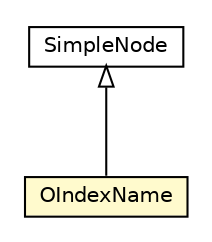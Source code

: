 #!/usr/local/bin/dot
#
# Class diagram 
# Generated by UMLGraph version R5_6-24-gf6e263 (http://www.umlgraph.org/)
#

digraph G {
	edge [fontname="Helvetica",fontsize=10,labelfontname="Helvetica",labelfontsize=10];
	node [fontname="Helvetica",fontsize=10,shape=plaintext];
	nodesep=0.25;
	ranksep=0.5;
	// com.orientechnologies.orient.core.sql.parser.OIndexName
	c4047089 [label=<<table title="com.orientechnologies.orient.core.sql.parser.OIndexName" border="0" cellborder="1" cellspacing="0" cellpadding="2" port="p" bgcolor="lemonChiffon" href="./OIndexName.html">
		<tr><td><table border="0" cellspacing="0" cellpadding="1">
<tr><td align="center" balign="center"> OIndexName </td></tr>
		</table></td></tr>
		</table>>, URL="./OIndexName.html", fontname="Helvetica", fontcolor="black", fontsize=10.0];
	// com.orientechnologies.orient.core.sql.parser.SimpleNode
	c4047225 [label=<<table title="com.orientechnologies.orient.core.sql.parser.SimpleNode" border="0" cellborder="1" cellspacing="0" cellpadding="2" port="p" href="./SimpleNode.html">
		<tr><td><table border="0" cellspacing="0" cellpadding="1">
<tr><td align="center" balign="center"> SimpleNode </td></tr>
		</table></td></tr>
		</table>>, URL="./SimpleNode.html", fontname="Helvetica", fontcolor="black", fontsize=10.0];
	//com.orientechnologies.orient.core.sql.parser.OIndexName extends com.orientechnologies.orient.core.sql.parser.SimpleNode
	c4047225:p -> c4047089:p [dir=back,arrowtail=empty];
}

